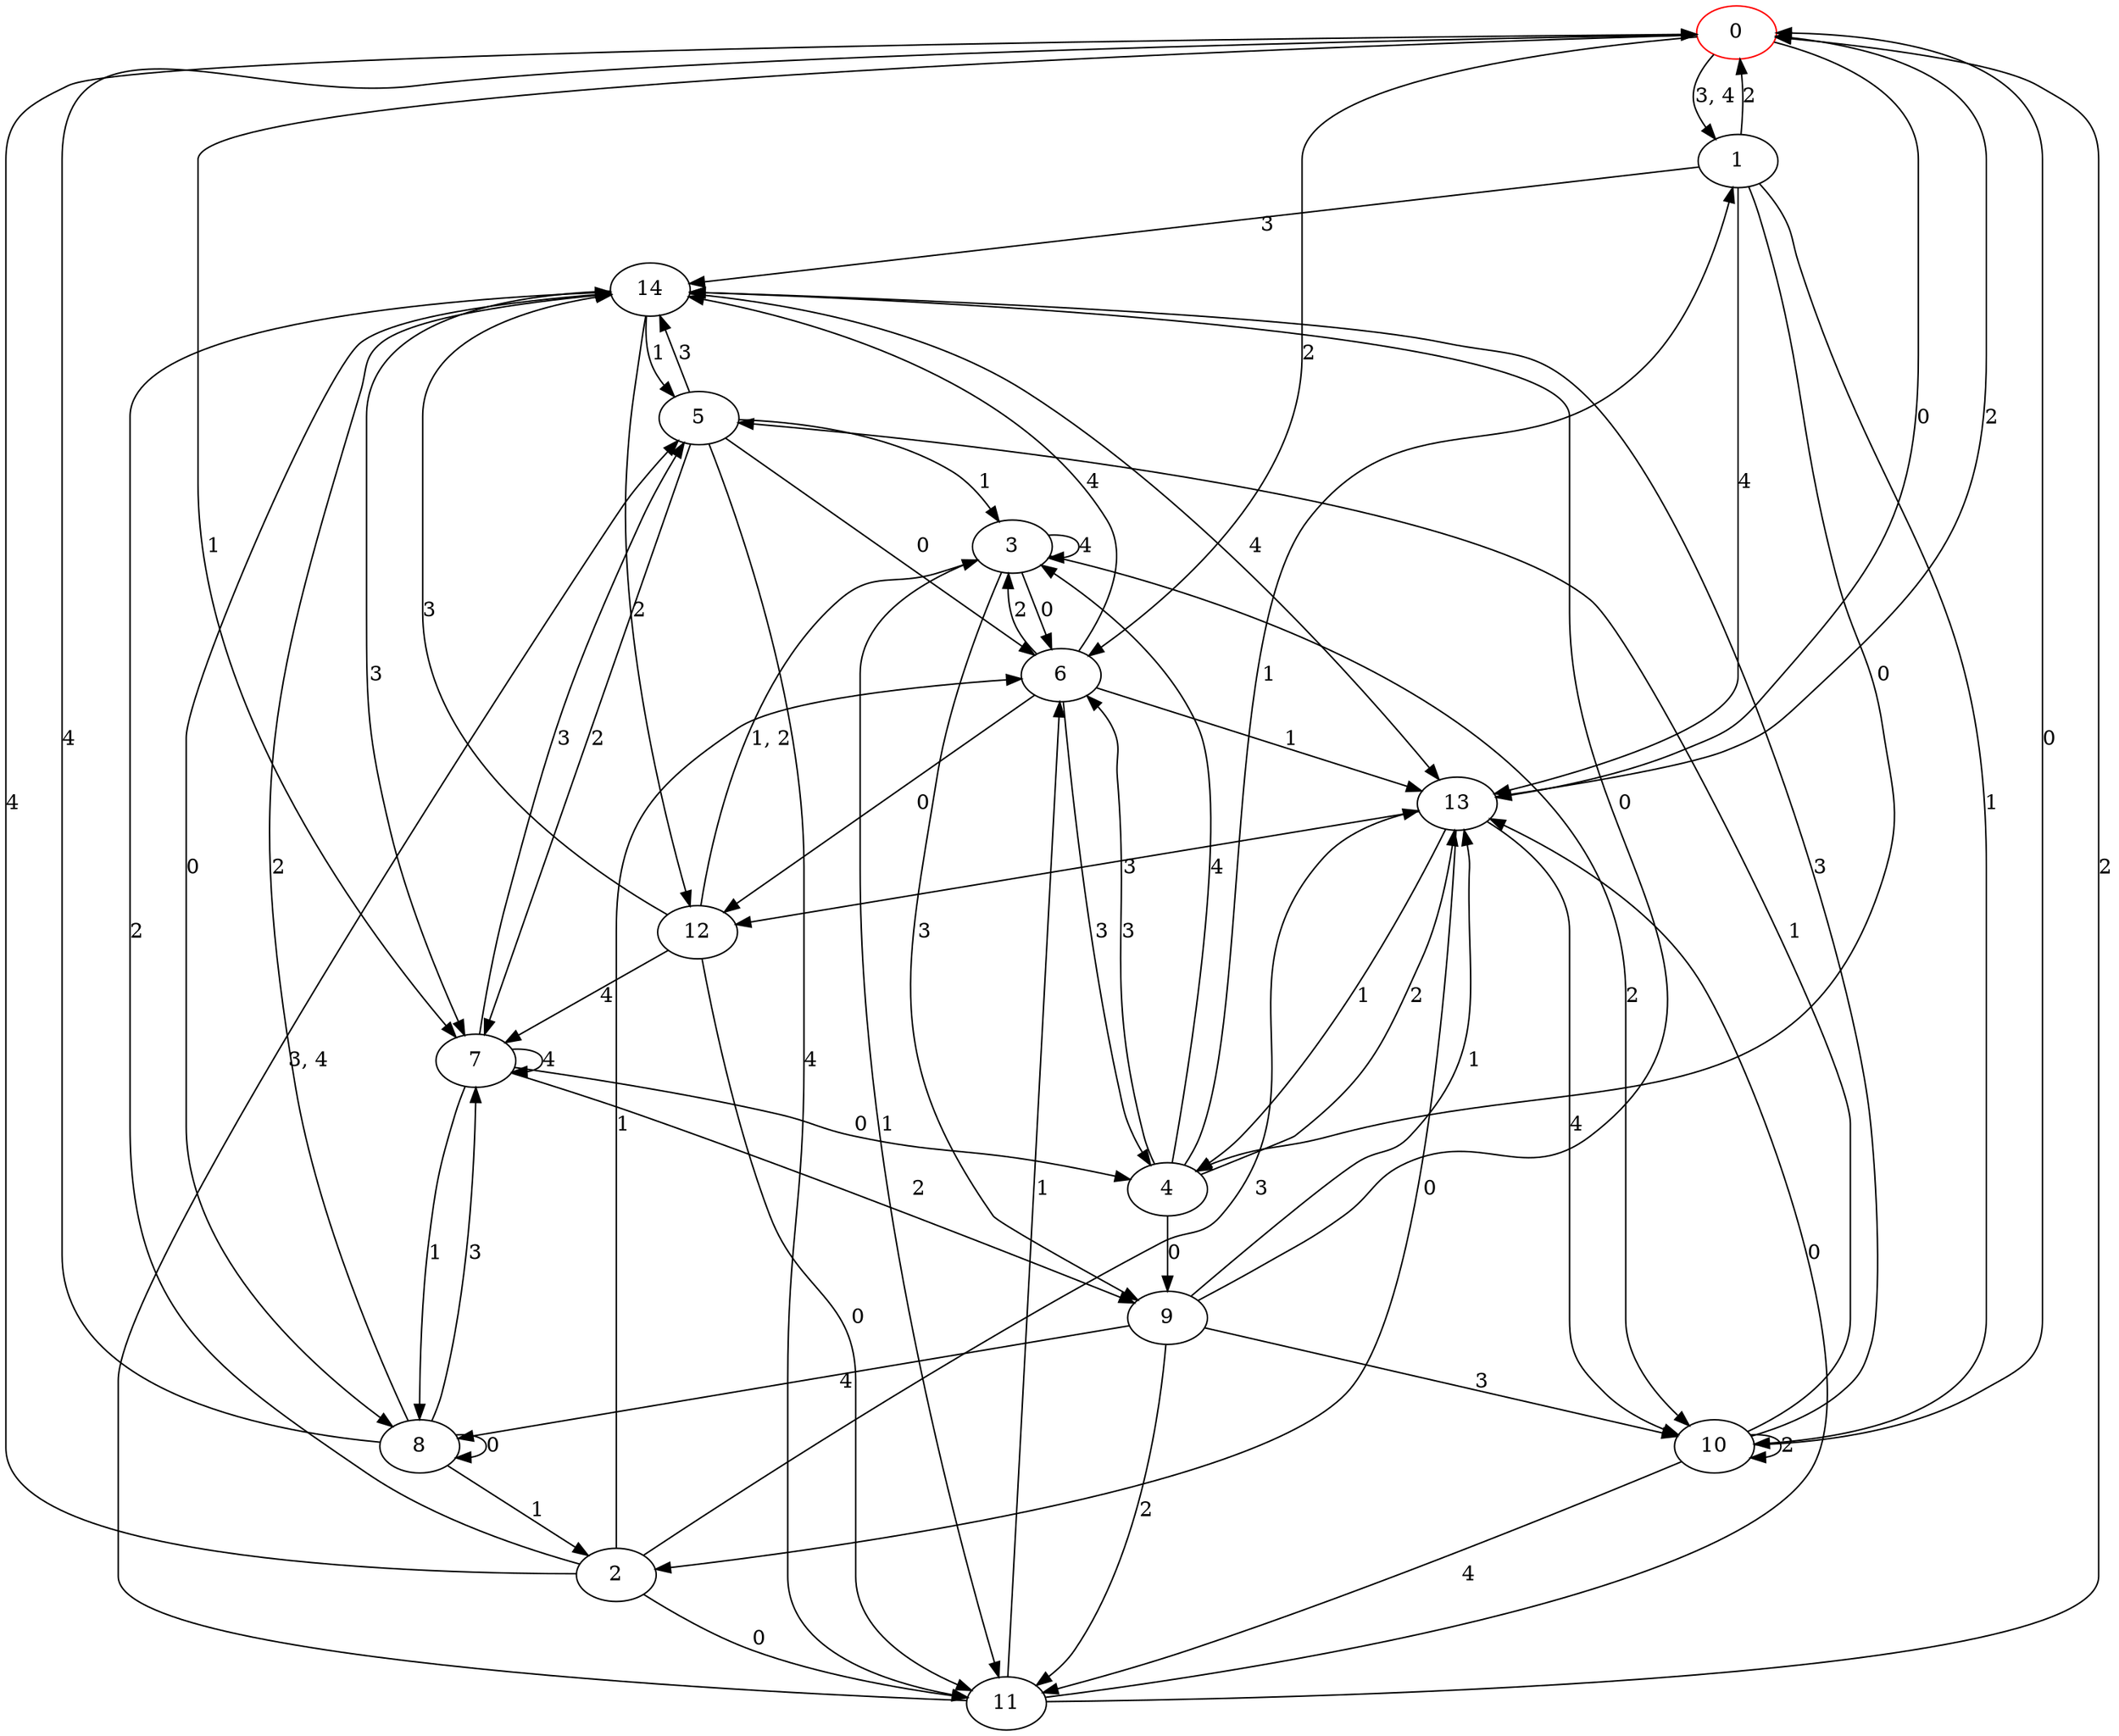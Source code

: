 digraph g {
0 [label= "0"] [color="red"];
1 [label= "1"];
2 [label= "2"];
3 [label= "3"];
4 [label= "4"];
5 [label= "5"];
6 [label= "6"];
7 [label= "7"];
8 [label= "8"];
9 [label= "9"];
10 [label= "10"];
11 [label= "11"];
12 [label= "12"];
13 [label= "13"];
14 [label= "14"];
0 -> 13[label= "0"];
0 -> 7[label= "1"];
0 -> 6[label= "2"];
1 -> 4[label= "0"];
1 -> 10[label= "1"];
1 -> 0[label= "2"];
1 -> 14[label= "3"];
1 -> 13[label= "4"];
2 -> 11[label= "0"];
2 -> 6[label= "1"];
2 -> 14[label= "2"];
2 -> 13[label= "3"];
2 -> 0[label= "4"];
3 -> 6[label= "0"];
3 -> 11[label= "1"];
3 -> 10[label= "2"];
3 -> 9[label= "3"];
3 -> 3[label= "4"];
4 -> 9[label= "0"];
4 -> 1[label= "1"];
4 -> 13[label= "2"];
4 -> 6[label= "3"];
4 -> 3[label= "4"];
5 -> 6[label= "0"];
5 -> 3[label= "1"];
5 -> 7[label= "2"];
5 -> 14[label= "3"];
5 -> 11[label= "4"];
6 -> 12[label= "0"];
6 -> 13[label= "1"];
6 -> 3[label= "2"];
6 -> 4[label= "3"];
6 -> 14[label= "4"];
7 -> 4[label= "0"];
7 -> 8[label= "1"];
7 -> 9[label= "2"];
7 -> 5[label= "3"];
7 -> 7[label= "4"];
8 -> 8[label= "0"];
8 -> 2[label= "1"];
8 -> 14[label= "2"];
8 -> 7[label= "3"];
8 -> 0[label= "4"];
9 -> 14[label= "0"];
9 -> 13[label= "1"];
9 -> 11[label= "2"];
9 -> 10[label= "3"];
9 -> 8[label= "4"];
10 -> 0[label= "0"];
10 -> 5[label= "1"];
10 -> 10[label= "2"];
10 -> 14[label= "3"];
10 -> 11[label= "4"];
11 -> 13[label= "0"];
11 -> 6[label= "1"];
11 -> 0[label= "2"];
12 -> 11[label= "0"];
12 -> 14[label= "3"];
12 -> 7[label= "4"];
13 -> 2[label= "0"];
13 -> 4[label= "1"];
13 -> 0[label= "2"];
13 -> 12[label= "3"];
13 -> 10[label= "4"];
14 -> 8[label= "0"];
14 -> 5[label= "1"];
14 -> 12[label= "2"];
14 -> 7[label= "3"];
14 -> 13[label= "4"];
0 -> 1[label= "3, 4"];
11 -> 5[label= "3, 4"];
12 -> 3[label= "1, 2"];
}
